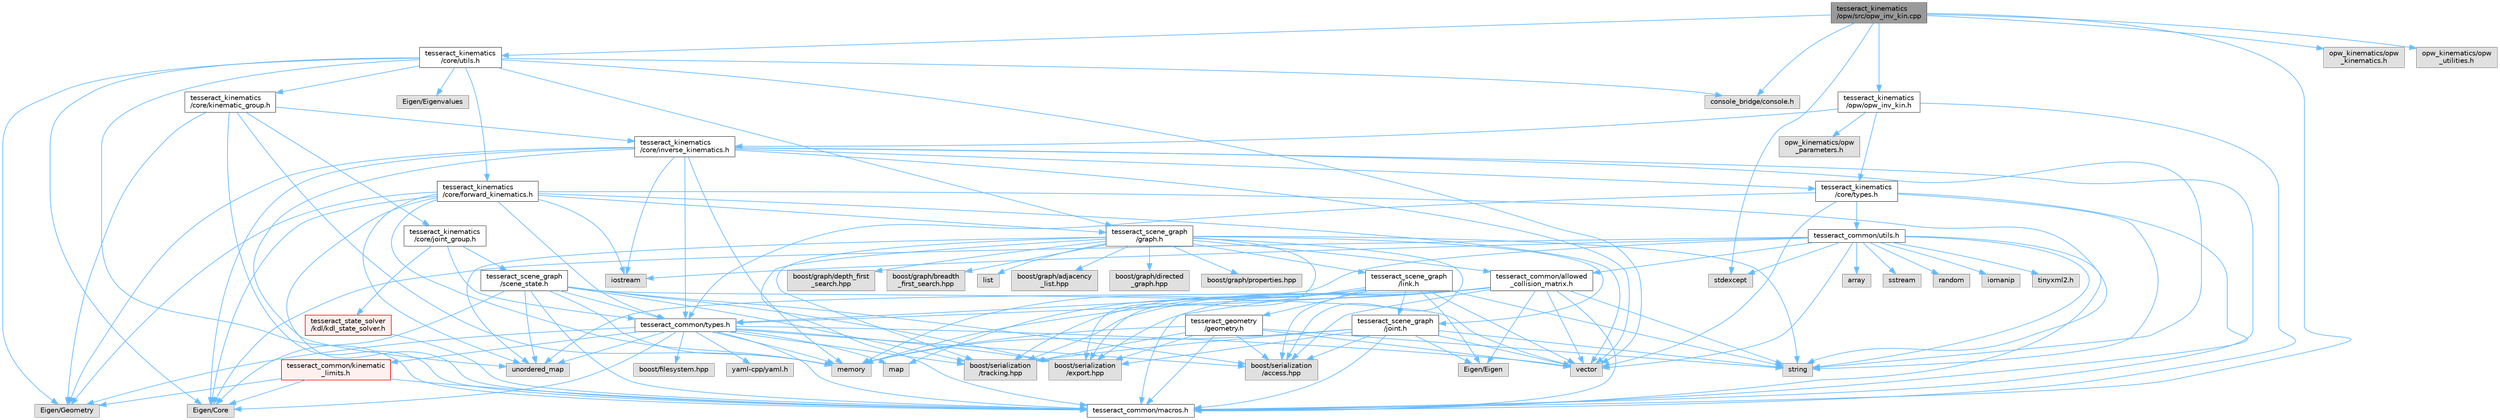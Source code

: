 digraph "tesseract_kinematics/opw/src/opw_inv_kin.cpp"
{
 // LATEX_PDF_SIZE
  bgcolor="transparent";
  edge [fontname=Helvetica,fontsize=10,labelfontname=Helvetica,labelfontsize=10];
  node [fontname=Helvetica,fontsize=10,shape=box,height=0.2,width=0.4];
  Node1 [label="tesseract_kinematics\l/opw/src/opw_inv_kin.cpp",height=0.2,width=0.4,color="gray40", fillcolor="grey60", style="filled", fontcolor="black",tooltip="Tesseract OPW Inverse kinematics implementation."];
  Node1 -> Node2 [color="steelblue1",style="solid"];
  Node2 [label="tesseract_common/macros.h",height=0.2,width=0.4,color="grey40", fillcolor="white", style="filled",URL="$de/d3c/macros_8h.html",tooltip="Common Tesseract Macros."];
  Node1 -> Node3 [color="steelblue1",style="solid"];
  Node3 [label="stdexcept",height=0.2,width=0.4,color="grey60", fillcolor="#E0E0E0", style="filled",tooltip=" "];
  Node1 -> Node4 [color="steelblue1",style="solid"];
  Node4 [label="console_bridge/console.h",height=0.2,width=0.4,color="grey60", fillcolor="#E0E0E0", style="filled",tooltip=" "];
  Node1 -> Node5 [color="steelblue1",style="solid"];
  Node5 [label="opw_kinematics/opw\l_kinematics.h",height=0.2,width=0.4,color="grey60", fillcolor="#E0E0E0", style="filled",tooltip=" "];
  Node1 -> Node6 [color="steelblue1",style="solid"];
  Node6 [label="opw_kinematics/opw\l_utilities.h",height=0.2,width=0.4,color="grey60", fillcolor="#E0E0E0", style="filled",tooltip=" "];
  Node1 -> Node7 [color="steelblue1",style="solid"];
  Node7 [label="tesseract_kinematics\l/opw/opw_inv_kin.h",height=0.2,width=0.4,color="grey40", fillcolor="white", style="filled",URL="$d6/db9/opw__inv__kin_8h.html",tooltip="Tesseract OPW Inverse kinematics Wrapper."];
  Node7 -> Node2 [color="steelblue1",style="solid"];
  Node7 -> Node8 [color="steelblue1",style="solid"];
  Node8 [label="opw_kinematics/opw\l_parameters.h",height=0.2,width=0.4,color="grey60", fillcolor="#E0E0E0", style="filled",tooltip=" "];
  Node7 -> Node9 [color="steelblue1",style="solid"];
  Node9 [label="tesseract_kinematics\l/core/inverse_kinematics.h",height=0.2,width=0.4,color="grey40", fillcolor="white", style="filled",URL="$d3/da5/inverse__kinematics_8h.html",tooltip="Inverse kinematics functions."];
  Node9 -> Node2 [color="steelblue1",style="solid"];
  Node9 -> Node10 [color="steelblue1",style="solid"];
  Node10 [label="vector",height=0.2,width=0.4,color="grey60", fillcolor="#E0E0E0", style="filled",tooltip=" "];
  Node9 -> Node11 [color="steelblue1",style="solid"];
  Node11 [label="string",height=0.2,width=0.4,color="grey60", fillcolor="#E0E0E0", style="filled",tooltip=" "];
  Node9 -> Node12 [color="steelblue1",style="solid"];
  Node12 [label="Eigen/Core",height=0.2,width=0.4,color="grey60", fillcolor="#E0E0E0", style="filled",tooltip=" "];
  Node9 -> Node13 [color="steelblue1",style="solid"];
  Node13 [label="Eigen/Geometry",height=0.2,width=0.4,color="grey60", fillcolor="#E0E0E0", style="filled",tooltip=" "];
  Node9 -> Node14 [color="steelblue1",style="solid"];
  Node14 [label="iostream",height=0.2,width=0.4,color="grey60", fillcolor="#E0E0E0", style="filled",tooltip=" "];
  Node9 -> Node15 [color="steelblue1",style="solid"];
  Node15 [label="memory",height=0.2,width=0.4,color="grey60", fillcolor="#E0E0E0", style="filled",tooltip=" "];
  Node9 -> Node16 [color="steelblue1",style="solid"];
  Node16 [label="unordered_map",height=0.2,width=0.4,color="grey60", fillcolor="#E0E0E0", style="filled",tooltip=" "];
  Node9 -> Node17 [color="steelblue1",style="solid"];
  Node17 [label="tesseract_common/types.h",height=0.2,width=0.4,color="grey40", fillcolor="white", style="filled",URL="$dd/ddb/tesseract__common_2include_2tesseract__common_2types_8h.html",tooltip="Common Tesseract Types."];
  Node17 -> Node2 [color="steelblue1",style="solid"];
  Node17 -> Node18 [color="steelblue1",style="solid"];
  Node18 [label="boost/serialization\l/access.hpp",height=0.2,width=0.4,color="grey60", fillcolor="#E0E0E0", style="filled",tooltip=" "];
  Node17 -> Node12 [color="steelblue1",style="solid"];
  Node17 -> Node13 [color="steelblue1",style="solid"];
  Node17 -> Node10 [color="steelblue1",style="solid"];
  Node17 -> Node15 [color="steelblue1",style="solid"];
  Node17 -> Node19 [color="steelblue1",style="solid"];
  Node19 [label="map",height=0.2,width=0.4,color="grey60", fillcolor="#E0E0E0", style="filled",tooltip=" "];
  Node17 -> Node16 [color="steelblue1",style="solid"];
  Node17 -> Node20 [color="steelblue1",style="solid"];
  Node20 [label="boost/filesystem.hpp",height=0.2,width=0.4,color="grey60", fillcolor="#E0E0E0", style="filled",tooltip=" "];
  Node17 -> Node21 [color="steelblue1",style="solid"];
  Node21 [label="yaml-cpp/yaml.h",height=0.2,width=0.4,color="grey60", fillcolor="#E0E0E0", style="filled",tooltip=" "];
  Node17 -> Node22 [color="steelblue1",style="solid"];
  Node22 [label="tesseract_common/kinematic\l_limits.h",height=0.2,width=0.4,color="red", fillcolor="#FFF0F0", style="filled",URL="$d9/dc2/kinematic__limits_8h.html",tooltip="Common Tesseract Kinematic Limits and Related Utility Functions."];
  Node22 -> Node2 [color="steelblue1",style="solid"];
  Node22 -> Node12 [color="steelblue1",style="solid"];
  Node22 -> Node13 [color="steelblue1",style="solid"];
  Node17 -> Node24 [color="steelblue1",style="solid"];
  Node24 [label="boost/serialization\l/export.hpp",height=0.2,width=0.4,color="grey60", fillcolor="#E0E0E0", style="filled",tooltip=" "];
  Node17 -> Node25 [color="steelblue1",style="solid"];
  Node25 [label="boost/serialization\l/tracking.hpp",height=0.2,width=0.4,color="grey60", fillcolor="#E0E0E0", style="filled",tooltip=" "];
  Node9 -> Node26 [color="steelblue1",style="solid"];
  Node26 [label="tesseract_kinematics\l/core/types.h",height=0.2,width=0.4,color="grey40", fillcolor="white", style="filled",URL="$de/d06/tesseract__kinematics_2core_2include_2tesseract__kinematics_2core_2types_8h.html",tooltip="Kinematics types."];
  Node26 -> Node2 [color="steelblue1",style="solid"];
  Node26 -> Node11 [color="steelblue1",style="solid"];
  Node26 -> Node10 [color="steelblue1",style="solid"];
  Node26 -> Node17 [color="steelblue1",style="solid"];
  Node26 -> Node27 [color="steelblue1",style="solid"];
  Node27 [label="tesseract_common/utils.h",height=0.2,width=0.4,color="grey40", fillcolor="white", style="filled",URL="$dc/d79/tesseract__common_2include_2tesseract__common_2utils_8h.html",tooltip="Common Tesseract Utility Functions."];
  Node27 -> Node2 [color="steelblue1",style="solid"];
  Node27 -> Node28 [color="steelblue1",style="solid"];
  Node28 [label="array",height=0.2,width=0.4,color="grey60", fillcolor="#E0E0E0", style="filled",tooltip=" "];
  Node27 -> Node10 [color="steelblue1",style="solid"];
  Node27 -> Node11 [color="steelblue1",style="solid"];
  Node27 -> Node29 [color="steelblue1",style="solid"];
  Node29 [label="sstream",height=0.2,width=0.4,color="grey60", fillcolor="#E0E0E0", style="filled",tooltip=" "];
  Node27 -> Node3 [color="steelblue1",style="solid"];
  Node27 -> Node30 [color="steelblue1",style="solid"];
  Node30 [label="random",height=0.2,width=0.4,color="grey60", fillcolor="#E0E0E0", style="filled",tooltip=" "];
  Node27 -> Node31 [color="steelblue1",style="solid"];
  Node31 [label="iomanip",height=0.2,width=0.4,color="grey60", fillcolor="#E0E0E0", style="filled",tooltip=" "];
  Node27 -> Node12 [color="steelblue1",style="solid"];
  Node27 -> Node14 [color="steelblue1",style="solid"];
  Node27 -> Node32 [color="steelblue1",style="solid"];
  Node32 [label="tinyxml2.h",height=0.2,width=0.4,color="grey60", fillcolor="#E0E0E0", style="filled",tooltip=" "];
  Node27 -> Node33 [color="steelblue1",style="solid"];
  Node33 [label="tesseract_common/allowed\l_collision_matrix.h",height=0.2,width=0.4,color="grey40", fillcolor="white", style="filled",URL="$d2/d01/allowed__collision__matrix_8h.html",tooltip=" "];
  Node33 -> Node2 [color="steelblue1",style="solid"];
  Node33 -> Node18 [color="steelblue1",style="solid"];
  Node33 -> Node11 [color="steelblue1",style="solid"];
  Node33 -> Node10 [color="steelblue1",style="solid"];
  Node33 -> Node15 [color="steelblue1",style="solid"];
  Node33 -> Node34 [color="steelblue1",style="solid"];
  Node34 [label="Eigen/Eigen",height=0.2,width=0.4,color="grey60", fillcolor="#E0E0E0", style="filled",tooltip=" "];
  Node33 -> Node16 [color="steelblue1",style="solid"];
  Node33 -> Node17 [color="steelblue1",style="solid"];
  Node33 -> Node24 [color="steelblue1",style="solid"];
  Node33 -> Node25 [color="steelblue1",style="solid"];
  Node27 -> Node17 [color="steelblue1",style="solid"];
  Node7 -> Node26 [color="steelblue1",style="solid"];
  Node1 -> Node35 [color="steelblue1",style="solid"];
  Node35 [label="tesseract_kinematics\l/core/utils.h",height=0.2,width=0.4,color="grey40", fillcolor="white", style="filled",URL="$df/dd0/tesseract__kinematics_2core_2include_2tesseract__kinematics_2core_2utils_8h.html",tooltip="Kinematics utility functions."];
  Node35 -> Node2 [color="steelblue1",style="solid"];
  Node35 -> Node10 [color="steelblue1",style="solid"];
  Node35 -> Node12 [color="steelblue1",style="solid"];
  Node35 -> Node13 [color="steelblue1",style="solid"];
  Node35 -> Node36 [color="steelblue1",style="solid"];
  Node36 [label="Eigen/Eigenvalues",height=0.2,width=0.4,color="grey60", fillcolor="#E0E0E0", style="filled",tooltip=" "];
  Node35 -> Node4 [color="steelblue1",style="solid"];
  Node35 -> Node37 [color="steelblue1",style="solid"];
  Node37 [label="tesseract_scene_graph\l/graph.h",height=0.2,width=0.4,color="grey40", fillcolor="white", style="filled",URL="$d6/df3/graph_8h.html",tooltip="A basic scene graph using boost."];
  Node37 -> Node2 [color="steelblue1",style="solid"];
  Node37 -> Node38 [color="steelblue1",style="solid"];
  Node38 [label="boost/graph/adjacency\l_list.hpp",height=0.2,width=0.4,color="grey60", fillcolor="#E0E0E0", style="filled",tooltip=" "];
  Node37 -> Node39 [color="steelblue1",style="solid"];
  Node39 [label="boost/graph/directed\l_graph.hpp",height=0.2,width=0.4,color="grey60", fillcolor="#E0E0E0", style="filled",tooltip=" "];
  Node37 -> Node40 [color="steelblue1",style="solid"];
  Node40 [label="boost/graph/properties.hpp",height=0.2,width=0.4,color="grey60", fillcolor="#E0E0E0", style="filled",tooltip=" "];
  Node37 -> Node41 [color="steelblue1",style="solid"];
  Node41 [label="boost/graph/depth_first\l_search.hpp",height=0.2,width=0.4,color="grey60", fillcolor="#E0E0E0", style="filled",tooltip=" "];
  Node37 -> Node42 [color="steelblue1",style="solid"];
  Node42 [label="boost/graph/breadth\l_first_search.hpp",height=0.2,width=0.4,color="grey60", fillcolor="#E0E0E0", style="filled",tooltip=" "];
  Node37 -> Node18 [color="steelblue1",style="solid"];
  Node37 -> Node11 [color="steelblue1",style="solid"];
  Node37 -> Node43 [color="steelblue1",style="solid"];
  Node43 [label="list",height=0.2,width=0.4,color="grey60", fillcolor="#E0E0E0", style="filled",tooltip=" "];
  Node37 -> Node16 [color="steelblue1",style="solid"];
  Node37 -> Node44 [color="steelblue1",style="solid"];
  Node44 [label="tesseract_scene_graph\l/link.h",height=0.2,width=0.4,color="grey40", fillcolor="white", style="filled",URL="$d2/d5c/tesseract__scene__graph_2include_2tesseract__scene__graph_2link_8h.html",tooltip=" "];
  Node44 -> Node2 [color="steelblue1",style="solid"];
  Node44 -> Node18 [color="steelblue1",style="solid"];
  Node44 -> Node11 [color="steelblue1",style="solid"];
  Node44 -> Node10 [color="steelblue1",style="solid"];
  Node44 -> Node19 [color="steelblue1",style="solid"];
  Node44 -> Node15 [color="steelblue1",style="solid"];
  Node44 -> Node34 [color="steelblue1",style="solid"];
  Node44 -> Node45 [color="steelblue1",style="solid"];
  Node45 [label="tesseract_scene_graph\l/joint.h",height=0.2,width=0.4,color="grey40", fillcolor="white", style="filled",URL="$d4/d6d/tesseract__scene__graph_2include_2tesseract__scene__graph_2joint_8h.html",tooltip=" "];
  Node45 -> Node2 [color="steelblue1",style="solid"];
  Node45 -> Node18 [color="steelblue1",style="solid"];
  Node45 -> Node11 [color="steelblue1",style="solid"];
  Node45 -> Node10 [color="steelblue1",style="solid"];
  Node45 -> Node15 [color="steelblue1",style="solid"];
  Node45 -> Node34 [color="steelblue1",style="solid"];
  Node45 -> Node24 [color="steelblue1",style="solid"];
  Node45 -> Node25 [color="steelblue1",style="solid"];
  Node44 -> Node46 [color="steelblue1",style="solid"];
  Node46 [label="tesseract_geometry\l/geometry.h",height=0.2,width=0.4,color="grey40", fillcolor="white", style="filled",URL="$d0/da6/tesseract__geometry_2include_2tesseract__geometry_2geometry_8h.html",tooltip="Tesseract Geometries."];
  Node46 -> Node2 [color="steelblue1",style="solid"];
  Node46 -> Node18 [color="steelblue1",style="solid"];
  Node46 -> Node24 [color="steelblue1",style="solid"];
  Node46 -> Node15 [color="steelblue1",style="solid"];
  Node46 -> Node11 [color="steelblue1",style="solid"];
  Node46 -> Node10 [color="steelblue1",style="solid"];
  Node46 -> Node25 [color="steelblue1",style="solid"];
  Node44 -> Node24 [color="steelblue1",style="solid"];
  Node44 -> Node25 [color="steelblue1",style="solid"];
  Node37 -> Node45 [color="steelblue1",style="solid"];
  Node37 -> Node33 [color="steelblue1",style="solid"];
  Node37 -> Node24 [color="steelblue1",style="solid"];
  Node37 -> Node25 [color="steelblue1",style="solid"];
  Node35 -> Node47 [color="steelblue1",style="solid"];
  Node47 [label="tesseract_kinematics\l/core/forward_kinematics.h",height=0.2,width=0.4,color="grey40", fillcolor="white", style="filled",URL="$d6/d45/forward__kinematics_8h.html",tooltip="Forward kinematics functions."];
  Node47 -> Node2 [color="steelblue1",style="solid"];
  Node47 -> Node10 [color="steelblue1",style="solid"];
  Node47 -> Node11 [color="steelblue1",style="solid"];
  Node47 -> Node12 [color="steelblue1",style="solid"];
  Node47 -> Node13 [color="steelblue1",style="solid"];
  Node47 -> Node14 [color="steelblue1",style="solid"];
  Node47 -> Node15 [color="steelblue1",style="solid"];
  Node47 -> Node16 [color="steelblue1",style="solid"];
  Node47 -> Node17 [color="steelblue1",style="solid"];
  Node47 -> Node37 [color="steelblue1",style="solid"];
  Node35 -> Node48 [color="steelblue1",style="solid"];
  Node48 [label="tesseract_kinematics\l/core/kinematic_group.h",height=0.2,width=0.4,color="grey40", fillcolor="white", style="filled",URL="$d4/d3a/kinematic__group_8h.html",tooltip="A kinematic group with forward and inverse kinematics methods."];
  Node48 -> Node2 [color="steelblue1",style="solid"];
  Node48 -> Node15 [color="steelblue1",style="solid"];
  Node48 -> Node13 [color="steelblue1",style="solid"];
  Node48 -> Node49 [color="steelblue1",style="solid"];
  Node49 [label="tesseract_kinematics\l/core/joint_group.h",height=0.2,width=0.4,color="grey40", fillcolor="white", style="filled",URL="$db/d8d/joint__group_8h.html",tooltip="A joint group with forward kinematics, Jacobian, limits methods."];
  Node49 -> Node17 [color="steelblue1",style="solid"];
  Node49 -> Node50 [color="steelblue1",style="solid"];
  Node50 [label="tesseract_scene_graph\l/scene_state.h",height=0.2,width=0.4,color="grey40", fillcolor="white", style="filled",URL="$d7/dea/scene__state_8h.html",tooltip="This holds a state of the scene."];
  Node50 -> Node2 [color="steelblue1",style="solid"];
  Node50 -> Node18 [color="steelblue1",style="solid"];
  Node50 -> Node12 [color="steelblue1",style="solid"];
  Node50 -> Node16 [color="steelblue1",style="solid"];
  Node50 -> Node10 [color="steelblue1",style="solid"];
  Node50 -> Node15 [color="steelblue1",style="solid"];
  Node50 -> Node17 [color="steelblue1",style="solid"];
  Node50 -> Node24 [color="steelblue1",style="solid"];
  Node50 -> Node25 [color="steelblue1",style="solid"];
  Node49 -> Node51 [color="steelblue1",style="solid"];
  Node51 [label="tesseract_state_solver\l/kdl/kdl_state_solver.h",height=0.2,width=0.4,color="red", fillcolor="#FFF0F0", style="filled",URL="$dd/d7b/kdl__state__solver_8h.html",tooltip="Tesseract Scene Graph State Solver KDL Implementation."];
  Node51 -> Node2 [color="steelblue1",style="solid"];
  Node48 -> Node9 [color="steelblue1",style="solid"];
}

